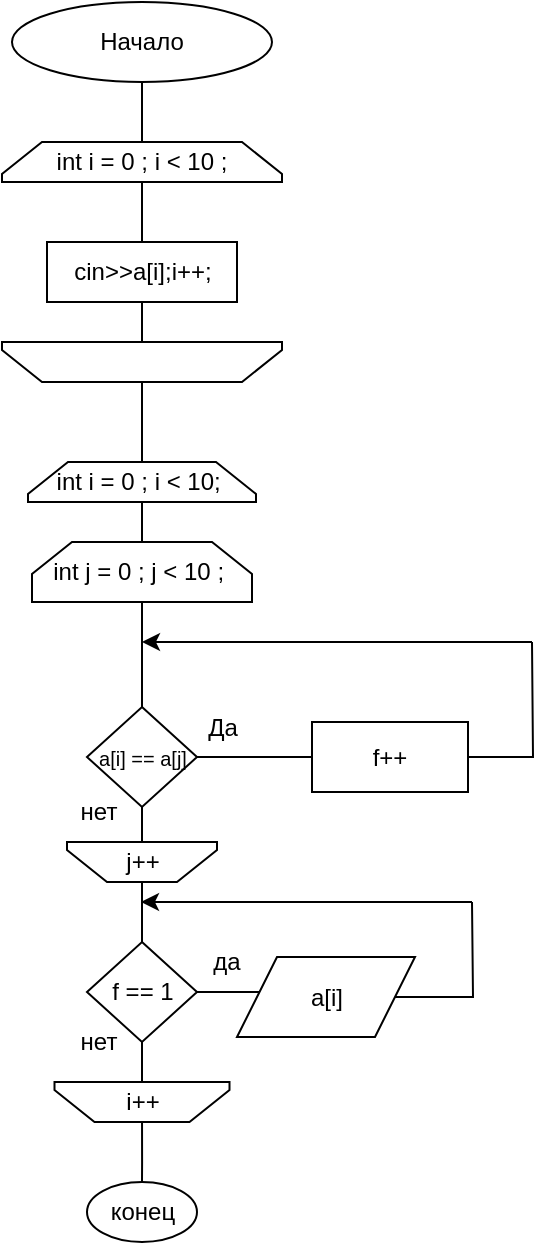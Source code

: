 <mxfile version="13.9.5" type="device"><diagram id="eqLs9ViBKx8i9zdcnrnM" name="Страница 1"><mxGraphModel dx="395" dy="235" grid="1" gridSize="10" guides="1" tooltips="1" connect="1" arrows="1" fold="1" page="1" pageScale="1" pageWidth="827" pageHeight="1169" math="0" shadow="0"><root><mxCell id="0"/><mxCell id="1" parent="0"/><mxCell id="MpieY8lt4LsZSN37DEBT-3" value="" style="edgeStyle=orthogonalEdgeStyle;rounded=0;orthogonalLoop=1;jettySize=auto;html=1;endArrow=none;endFill=0;" parent="1" source="MpieY8lt4LsZSN37DEBT-1" edge="1"><mxGeometry relative="1" as="geometry"><mxPoint x="95" y="80" as="targetPoint"/></mxGeometry></mxCell><mxCell id="MpieY8lt4LsZSN37DEBT-1" value="Начало" style="ellipse;whiteSpace=wrap;html=1;" parent="1" vertex="1"><mxGeometry x="30" y="10" width="130" height="40" as="geometry"/></mxCell><mxCell id="MpieY8lt4LsZSN37DEBT-7" value="" style="edgeStyle=orthogonalEdgeStyle;rounded=0;orthogonalLoop=1;jettySize=auto;html=1;endArrow=none;endFill=0;" parent="1" source="MpieY8lt4LsZSN37DEBT-5" edge="1"><mxGeometry relative="1" as="geometry"><mxPoint x="95" y="130" as="targetPoint"/></mxGeometry></mxCell><mxCell id="MpieY8lt4LsZSN37DEBT-5" value="int i = 0 ; i &amp;lt; 10 ;" style="shape=loopLimit;whiteSpace=wrap;html=1;" parent="1" vertex="1"><mxGeometry x="25" y="80" width="140" height="20" as="geometry"/></mxCell><mxCell id="MpieY8lt4LsZSN37DEBT-10" style="edgeStyle=orthogonalEdgeStyle;rounded=0;orthogonalLoop=1;jettySize=auto;html=1;entryX=0.5;entryY=1;entryDx=0;entryDy=0;endArrow=none;endFill=0;" parent="1" source="MpieY8lt4LsZSN37DEBT-6" target="MpieY8lt4LsZSN37DEBT-8" edge="1"><mxGeometry relative="1" as="geometry"/></mxCell><mxCell id="MpieY8lt4LsZSN37DEBT-6" value="cin&amp;gt;&amp;gt;a[i];i++;" style="whiteSpace=wrap;html=1;" parent="1" vertex="1"><mxGeometry x="47.5" y="130" width="95" height="30" as="geometry"/></mxCell><mxCell id="MpieY8lt4LsZSN37DEBT-11" style="edgeStyle=orthogonalEdgeStyle;rounded=0;orthogonalLoop=1;jettySize=auto;html=1;exitX=0.5;exitY=0;exitDx=0;exitDy=0;endArrow=none;endFill=0;" parent="1" source="MpieY8lt4LsZSN37DEBT-8" edge="1"><mxGeometry relative="1" as="geometry"><mxPoint x="95" y="240" as="targetPoint"/></mxGeometry></mxCell><mxCell id="MpieY8lt4LsZSN37DEBT-8" value="" style="shape=loopLimit;whiteSpace=wrap;html=1;rotation=-180;" parent="1" vertex="1"><mxGeometry x="25" y="180" width="140" height="20" as="geometry"/></mxCell><mxCell id="MpieY8lt4LsZSN37DEBT-13" style="edgeStyle=orthogonalEdgeStyle;rounded=0;orthogonalLoop=1;jettySize=auto;html=1;endArrow=none;endFill=0;" parent="1" source="MpieY8lt4LsZSN37DEBT-12" edge="1"><mxGeometry relative="1" as="geometry"><mxPoint x="95" y="280" as="targetPoint"/></mxGeometry></mxCell><mxCell id="MpieY8lt4LsZSN37DEBT-12" value="int i = 0 ; i &amp;lt; 10;&amp;nbsp;" style="shape=loopLimit;whiteSpace=wrap;html=1;" parent="1" vertex="1"><mxGeometry x="38" y="240" width="114" height="20" as="geometry"/></mxCell><mxCell id="MpieY8lt4LsZSN37DEBT-16" style="edgeStyle=orthogonalEdgeStyle;rounded=0;orthogonalLoop=1;jettySize=auto;html=1;exitX=0.5;exitY=1;exitDx=0;exitDy=0;endArrow=none;endFill=0;entryX=0.5;entryY=0;entryDx=0;entryDy=0;" parent="1" source="MpieY8lt4LsZSN37DEBT-15" target="MpieY8lt4LsZSN37DEBT-17" edge="1"><mxGeometry relative="1" as="geometry"><mxPoint x="95" y="330" as="targetPoint"/></mxGeometry></mxCell><mxCell id="MpieY8lt4LsZSN37DEBT-15" value="int j = 0 ; j &amp;lt; 10 ;&amp;nbsp;" style="shape=loopLimit;whiteSpace=wrap;html=1;labelBackgroundColor=none;" parent="1" vertex="1"><mxGeometry x="40" y="280" width="110" height="30" as="geometry"/></mxCell><mxCell id="MpieY8lt4LsZSN37DEBT-24" style="orthogonalLoop=1;jettySize=auto;html=1;exitX=1;exitY=0.5;exitDx=0;exitDy=0;entryX=0;entryY=0.5;entryDx=0;entryDy=0;endArrow=none;endFill=0;edgeStyle=orthogonalEdgeStyle;rounded=0;" parent="1" source="MpieY8lt4LsZSN37DEBT-17" target="MpieY8lt4LsZSN37DEBT-20" edge="1"><mxGeometry relative="1" as="geometry"/></mxCell><mxCell id="MpieY8lt4LsZSN37DEBT-40" style="edgeStyle=orthogonalEdgeStyle;rounded=0;orthogonalLoop=1;jettySize=auto;html=1;exitX=0.5;exitY=1;exitDx=0;exitDy=0;endArrow=none;endFill=0;" parent="1" source="MpieY8lt4LsZSN37DEBT-17" target="MpieY8lt4LsZSN37DEBT-41" edge="1"><mxGeometry relative="1" as="geometry"><mxPoint x="95.047" y="430" as="targetPoint"/></mxGeometry></mxCell><mxCell id="MpieY8lt4LsZSN37DEBT-17" value="&lt;font style=&quot;font-size: 10px&quot;&gt;a[i] == a[j]&lt;/font&gt;" style="rhombus;whiteSpace=wrap;html=1;labelBackgroundColor=none;" parent="1" vertex="1"><mxGeometry x="67.5" y="362.5" width="55" height="50" as="geometry"/></mxCell><mxCell id="MpieY8lt4LsZSN37DEBT-19" value="Да" style="text;html=1;align=center;verticalAlign=middle;resizable=0;points=[];autosize=1;" parent="1" vertex="1"><mxGeometry x="120" y="362.5" width="30" height="20" as="geometry"/></mxCell><mxCell id="MpieY8lt4LsZSN37DEBT-60" style="edgeStyle=orthogonalEdgeStyle;rounded=0;orthogonalLoop=1;jettySize=auto;html=1;exitX=1;exitY=0.5;exitDx=0;exitDy=0;endArrow=none;endFill=0;" parent="1" source="MpieY8lt4LsZSN37DEBT-20" edge="1"><mxGeometry relative="1" as="geometry"><mxPoint x="290" y="330" as="targetPoint"/></mxGeometry></mxCell><mxCell id="MpieY8lt4LsZSN37DEBT-20" value="f++" style="rounded=0;whiteSpace=wrap;html=1;labelBackgroundColor=none;" parent="1" vertex="1"><mxGeometry x="180" y="370" width="78" height="35" as="geometry"/></mxCell><mxCell id="MpieY8lt4LsZSN37DEBT-39" value="нет" style="text;html=1;align=center;verticalAlign=middle;resizable=0;points=[];autosize=1;" parent="1" vertex="1"><mxGeometry x="57.5" y="405" width="30" height="20" as="geometry"/></mxCell><mxCell id="MpieY8lt4LsZSN37DEBT-44" value="" style="edgeStyle=orthogonalEdgeStyle;rounded=0;orthogonalLoop=1;jettySize=auto;html=1;endArrow=none;endFill=0;" parent="1" source="MpieY8lt4LsZSN37DEBT-41" target="MpieY8lt4LsZSN37DEBT-43" edge="1"><mxGeometry relative="1" as="geometry"/></mxCell><mxCell id="MpieY8lt4LsZSN37DEBT-41" value="" style="shape=loopLimit;whiteSpace=wrap;html=1;rotation=-180;" parent="1" vertex="1"><mxGeometry x="57.5" y="430" width="75" height="20" as="geometry"/></mxCell><mxCell id="MpieY8lt4LsZSN37DEBT-50" style="edgeStyle=orthogonalEdgeStyle;rounded=0;orthogonalLoop=1;jettySize=auto;html=1;exitX=1;exitY=0.5;exitDx=0;exitDy=0;entryX=0.128;entryY=0.438;entryDx=0;entryDy=0;entryPerimeter=0;endArrow=none;endFill=0;" parent="1" source="MpieY8lt4LsZSN37DEBT-43" target="MpieY8lt4LsZSN37DEBT-49" edge="1"><mxGeometry relative="1" as="geometry"/></mxCell><mxCell id="MpieY8lt4LsZSN37DEBT-54" style="edgeStyle=orthogonalEdgeStyle;rounded=0;orthogonalLoop=1;jettySize=auto;html=1;exitX=0.5;exitY=1;exitDx=0;exitDy=0;endArrow=none;endFill=0;" parent="1" source="MpieY8lt4LsZSN37DEBT-43" edge="1"><mxGeometry relative="1" as="geometry"><mxPoint x="95" y="550" as="targetPoint"/></mxGeometry></mxCell><mxCell id="MpieY8lt4LsZSN37DEBT-43" value="f == 1" style="rhombus;whiteSpace=wrap;html=1;" parent="1" vertex="1"><mxGeometry x="67.5" y="480" width="55" height="50" as="geometry"/></mxCell><mxCell id="MpieY8lt4LsZSN37DEBT-47" value="да" style="text;html=1;align=center;verticalAlign=middle;resizable=0;points=[];autosize=1;" parent="1" vertex="1"><mxGeometry x="122" y="480" width="30" height="20" as="geometry"/></mxCell><mxCell id="MpieY8lt4LsZSN37DEBT-48" value="нет" style="text;html=1;align=center;verticalAlign=middle;resizable=0;points=[];autosize=1;" parent="1" vertex="1"><mxGeometry x="57.5" y="520" width="30" height="20" as="geometry"/></mxCell><mxCell id="MpieY8lt4LsZSN37DEBT-51" style="edgeStyle=orthogonalEdgeStyle;rounded=0;orthogonalLoop=1;jettySize=auto;html=1;exitX=1;exitY=0.5;exitDx=0;exitDy=0;endArrow=none;endFill=0;" parent="1" source="MpieY8lt4LsZSN37DEBT-49" edge="1"><mxGeometry relative="1" as="geometry"><mxPoint x="260" y="460" as="targetPoint"/></mxGeometry></mxCell><mxCell id="MpieY8lt4LsZSN37DEBT-49" value="a[i]" style="shape=parallelogram;perimeter=parallelogramPerimeter;whiteSpace=wrap;html=1;fixedSize=1;labelBackgroundColor=none;" parent="1" vertex="1"><mxGeometry x="142.5" y="487.5" width="89" height="40" as="geometry"/></mxCell><mxCell id="MpieY8lt4LsZSN37DEBT-52" value="" style="endArrow=classic;html=1;" parent="1" edge="1"><mxGeometry width="50" height="50" relative="1" as="geometry"><mxPoint x="260" y="460" as="sourcePoint"/><mxPoint x="94.5" y="460" as="targetPoint"/></mxGeometry></mxCell><mxCell id="MpieY8lt4LsZSN37DEBT-57" value="" style="edgeStyle=orthogonalEdgeStyle;rounded=0;orthogonalLoop=1;jettySize=auto;html=1;endArrow=none;endFill=0;" parent="1" source="MpieY8lt4LsZSN37DEBT-55" target="MpieY8lt4LsZSN37DEBT-56" edge="1"><mxGeometry relative="1" as="geometry"/></mxCell><mxCell id="MpieY8lt4LsZSN37DEBT-55" value="" style="shape=loopLimit;whiteSpace=wrap;html=1;labelBackgroundColor=none;rotation=-180;" parent="1" vertex="1"><mxGeometry x="51.25" y="550" width="87.5" height="20" as="geometry"/></mxCell><mxCell id="MpieY8lt4LsZSN37DEBT-56" value="конец" style="ellipse;whiteSpace=wrap;html=1;" parent="1" vertex="1"><mxGeometry x="67.5" y="600" width="55" height="30" as="geometry"/></mxCell><mxCell id="1FlmZbHNJpM2aMGf0bIA-1" value="" style="endArrow=classic;html=1;" edge="1" parent="1"><mxGeometry width="50" height="50" relative="1" as="geometry"><mxPoint x="290" y="330" as="sourcePoint"/><mxPoint x="95" y="330" as="targetPoint"/></mxGeometry></mxCell><mxCell id="1FlmZbHNJpM2aMGf0bIA-2" value="i++" style="text;html=1;align=center;verticalAlign=middle;resizable=0;points=[];autosize=1;" vertex="1" parent="1"><mxGeometry x="80" y="550" width="30" height="20" as="geometry"/></mxCell><mxCell id="1FlmZbHNJpM2aMGf0bIA-3" value="j++" style="text;html=1;align=center;verticalAlign=middle;resizable=0;points=[];autosize=1;" vertex="1" parent="1"><mxGeometry x="80" y="430" width="30" height="20" as="geometry"/></mxCell></root></mxGraphModel></diagram></mxfile>